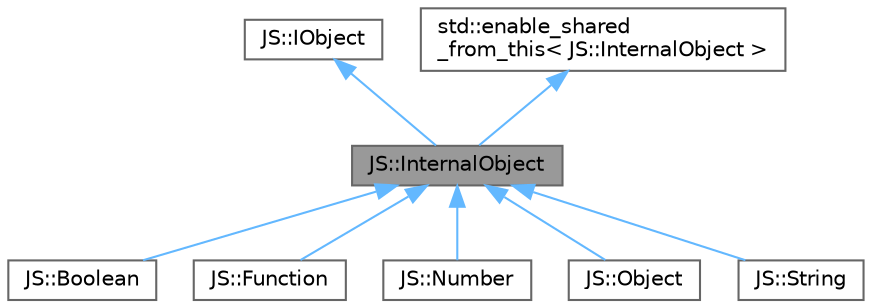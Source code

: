 digraph "JS::InternalObject"
{
 // LATEX_PDF_SIZE
  bgcolor="transparent";
  edge [fontname=Helvetica,fontsize=10,labelfontname=Helvetica,labelfontsize=10];
  node [fontname=Helvetica,fontsize=10,shape=box,height=0.2,width=0.4];
  Node1 [id="Node000001",label="JS::InternalObject",height=0.2,width=0.4,color="gray40", fillcolor="grey60", style="filled", fontcolor="black",tooltip="Represents a base object for all JavaScript-like objects in C++."];
  Node2 -> Node1 [id="edge1_Node000001_Node000002",dir="back",color="steelblue1",style="solid",tooltip=" "];
  Node2 [id="Node000002",label="JS::IObject",height=0.2,width=0.4,color="gray40", fillcolor="white", style="filled",URL="$classJS_1_1IObject.html",tooltip="Represents a base object for all JavaScript-like objects in C++."];
  Node3 -> Node1 [id="edge2_Node000001_Node000003",dir="back",color="steelblue1",style="solid",tooltip=" "];
  Node3 [id="Node000003",label="std::enable_shared\l_from_this\< JS::InternalObject \>",height=0.2,width=0.4,color="gray40", fillcolor="white", style="filled",tooltip=" "];
  Node1 -> Node4 [id="edge3_Node000001_Node000004",dir="back",color="steelblue1",style="solid",tooltip=" "];
  Node4 [id="Node000004",label="JS::Boolean",height=0.2,width=0.4,color="gray40", fillcolor="white", style="filled",URL="$classJS_1_1Boolean.html",tooltip="Represent the boolean object in C++."];
  Node1 -> Node5 [id="edge4_Node000001_Node000005",dir="back",color="steelblue1",style="solid",tooltip=" "];
  Node5 [id="Node000005",label="JS::Function",height=0.2,width=0.4,color="gray40", fillcolor="white", style="filled",URL="$classJS_1_1Function.html",tooltip="Represents a JavaScript-like function object in C++."];
  Node1 -> Node6 [id="edge5_Node000001_Node000006",dir="back",color="steelblue1",style="solid",tooltip=" "];
  Node6 [id="Node000006",label="JS::Number",height=0.2,width=0.4,color="gray40", fillcolor="white", style="filled",URL="$classJS_1_1Number.html",tooltip="Represent the number object in C++."];
  Node1 -> Node7 [id="edge6_Node000001_Node000007",dir="back",color="steelblue1",style="solid",tooltip=" "];
  Node7 [id="Node000007",label="JS::Object",height=0.2,width=0.4,color="gray40", fillcolor="white", style="filled",URL="$classJS_1_1Object.html",tooltip="Represents a JavaScript-like object in C++."];
  Node1 -> Node8 [id="edge7_Node000001_Node000008",dir="back",color="steelblue1",style="solid",tooltip=" "];
  Node8 [id="Node000008",label="JS::String",height=0.2,width=0.4,color="gray40", fillcolor="white", style="filled",URL="$classJS_1_1String.html",tooltip="Represents the string object in C++."];
}
